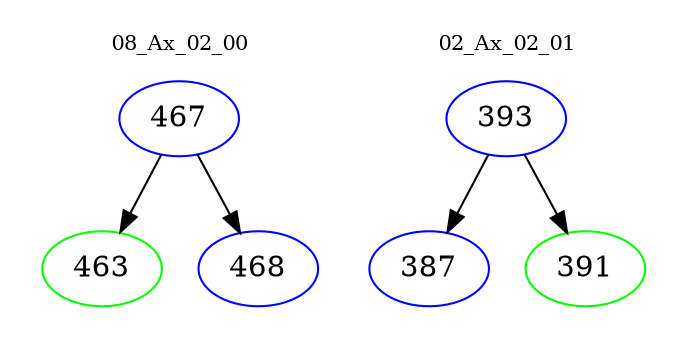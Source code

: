 digraph{
subgraph cluster_0 {
color = white
label = "08_Ax_02_00";
fontsize=10;
T0_467 [label="467", color="blue"]
T0_467 -> T0_463 [color="black"]
T0_463 [label="463", color="green"]
T0_467 -> T0_468 [color="black"]
T0_468 [label="468", color="blue"]
}
subgraph cluster_1 {
color = white
label = "02_Ax_02_01";
fontsize=10;
T1_393 [label="393", color="blue"]
T1_393 -> T1_387 [color="black"]
T1_387 [label="387", color="blue"]
T1_393 -> T1_391 [color="black"]
T1_391 [label="391", color="green"]
}
}
